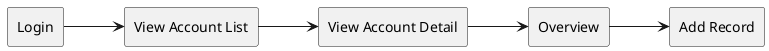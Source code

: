 @startuml
left to right direction

rectangle "Login" as login
rectangle "View Account List" as viewAccount
rectangle "View Account Detail" as viewAccountDetail
rectangle "Overview" as overview
rectangle "Add Record" as addRecord

login --> viewAccount
viewAccount --> viewAccountDetail
viewAccountDetail --> overview
overview --> addRecord

@enduml